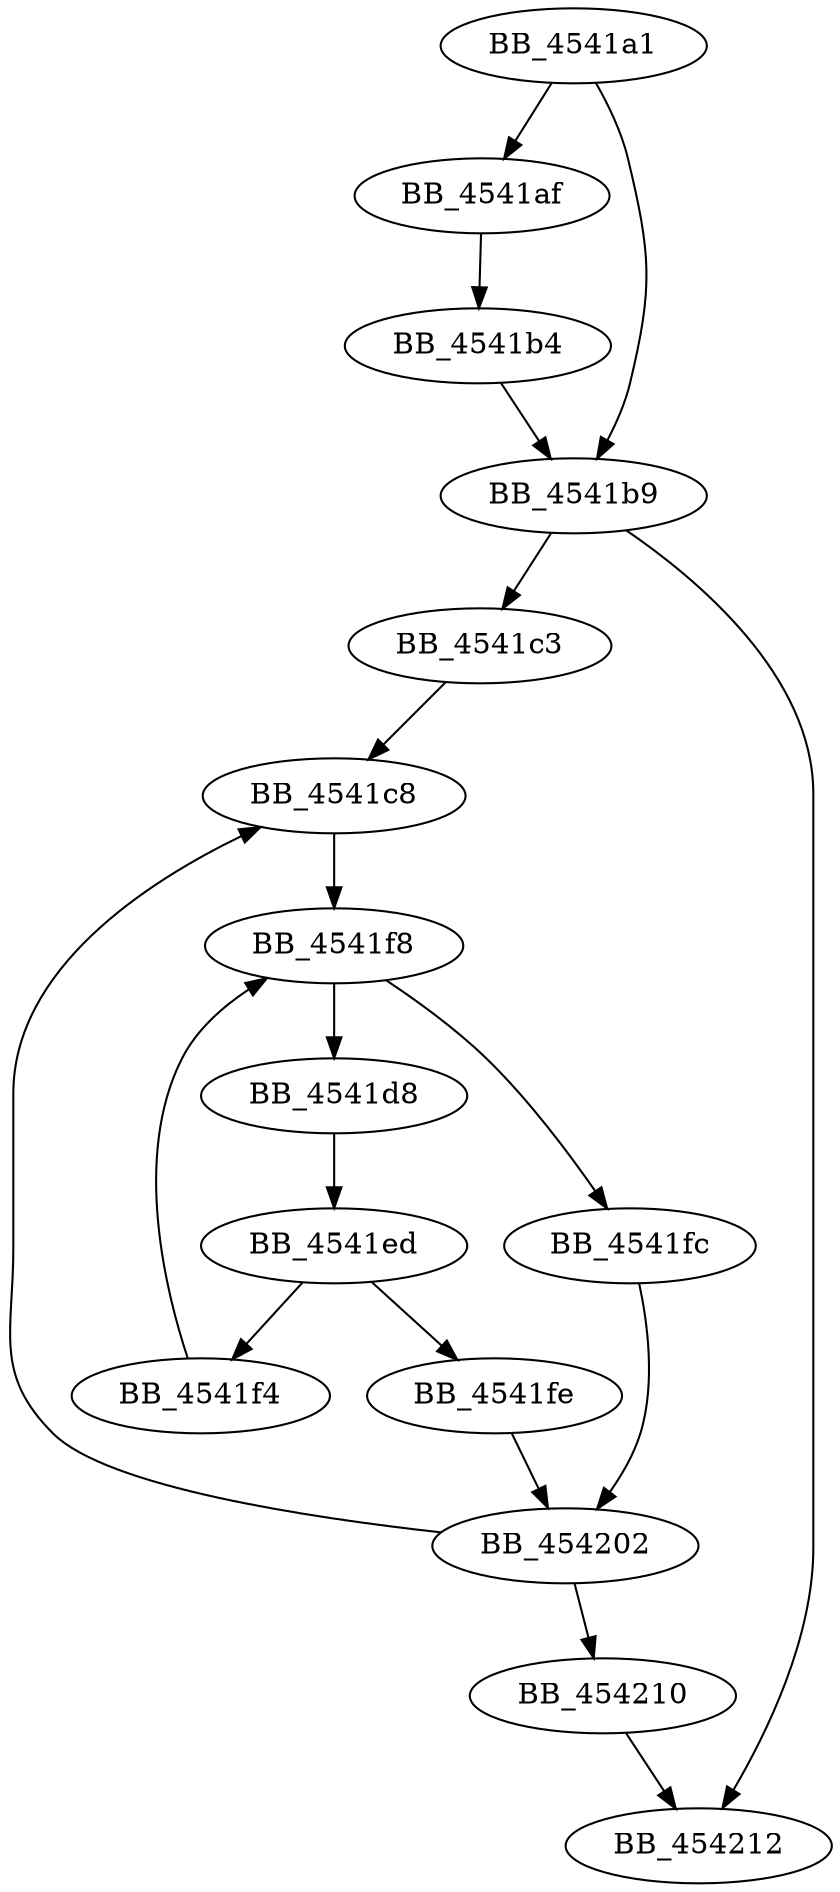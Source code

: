DiGraph sub_4541A1{
BB_4541a1->BB_4541af
BB_4541a1->BB_4541b9
BB_4541af->BB_4541b4
BB_4541b4->BB_4541b9
BB_4541b9->BB_4541c3
BB_4541b9->BB_454212
BB_4541c3->BB_4541c8
BB_4541c8->BB_4541f8
BB_4541d8->BB_4541ed
BB_4541ed->BB_4541f4
BB_4541ed->BB_4541fe
BB_4541f4->BB_4541f8
BB_4541f8->BB_4541d8
BB_4541f8->BB_4541fc
BB_4541fc->BB_454202
BB_4541fe->BB_454202
BB_454202->BB_4541c8
BB_454202->BB_454210
BB_454210->BB_454212
}
